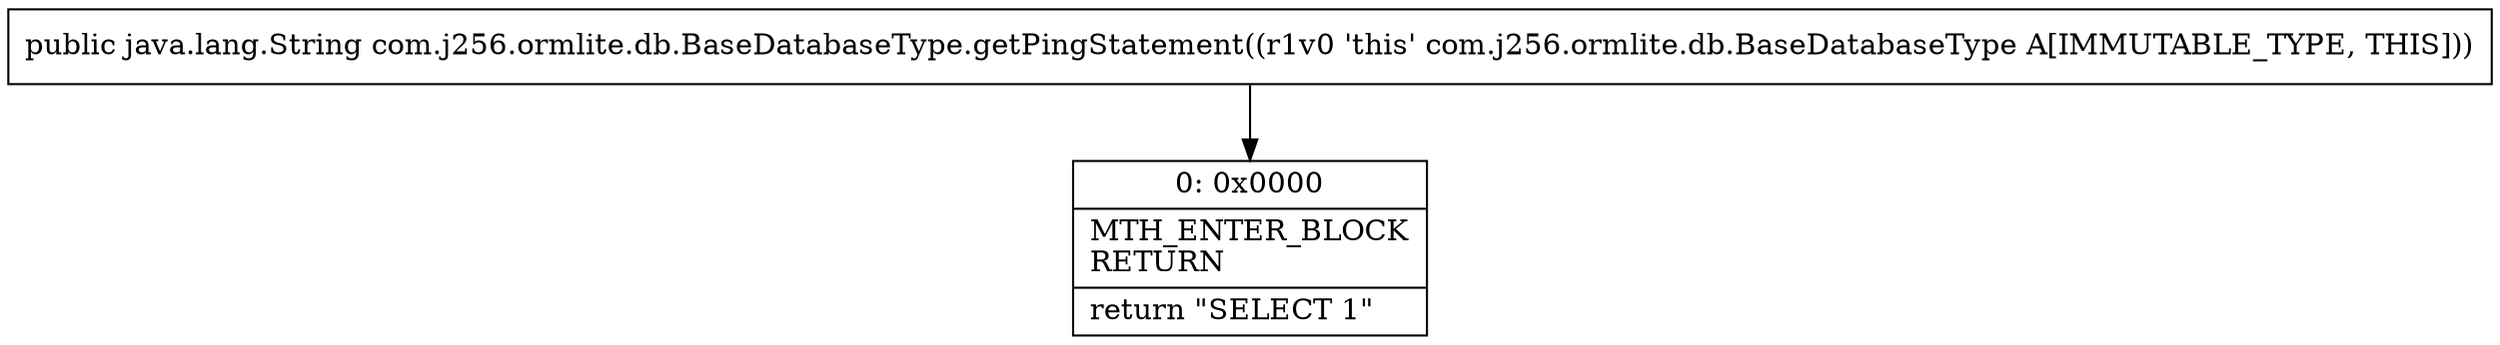 digraph "CFG forcom.j256.ormlite.db.BaseDatabaseType.getPingStatement()Ljava\/lang\/String;" {
Node_0 [shape=record,label="{0\:\ 0x0000|MTH_ENTER_BLOCK\lRETURN\l|return \"SELECT 1\"\l}"];
MethodNode[shape=record,label="{public java.lang.String com.j256.ormlite.db.BaseDatabaseType.getPingStatement((r1v0 'this' com.j256.ormlite.db.BaseDatabaseType A[IMMUTABLE_TYPE, THIS])) }"];
MethodNode -> Node_0;
}

